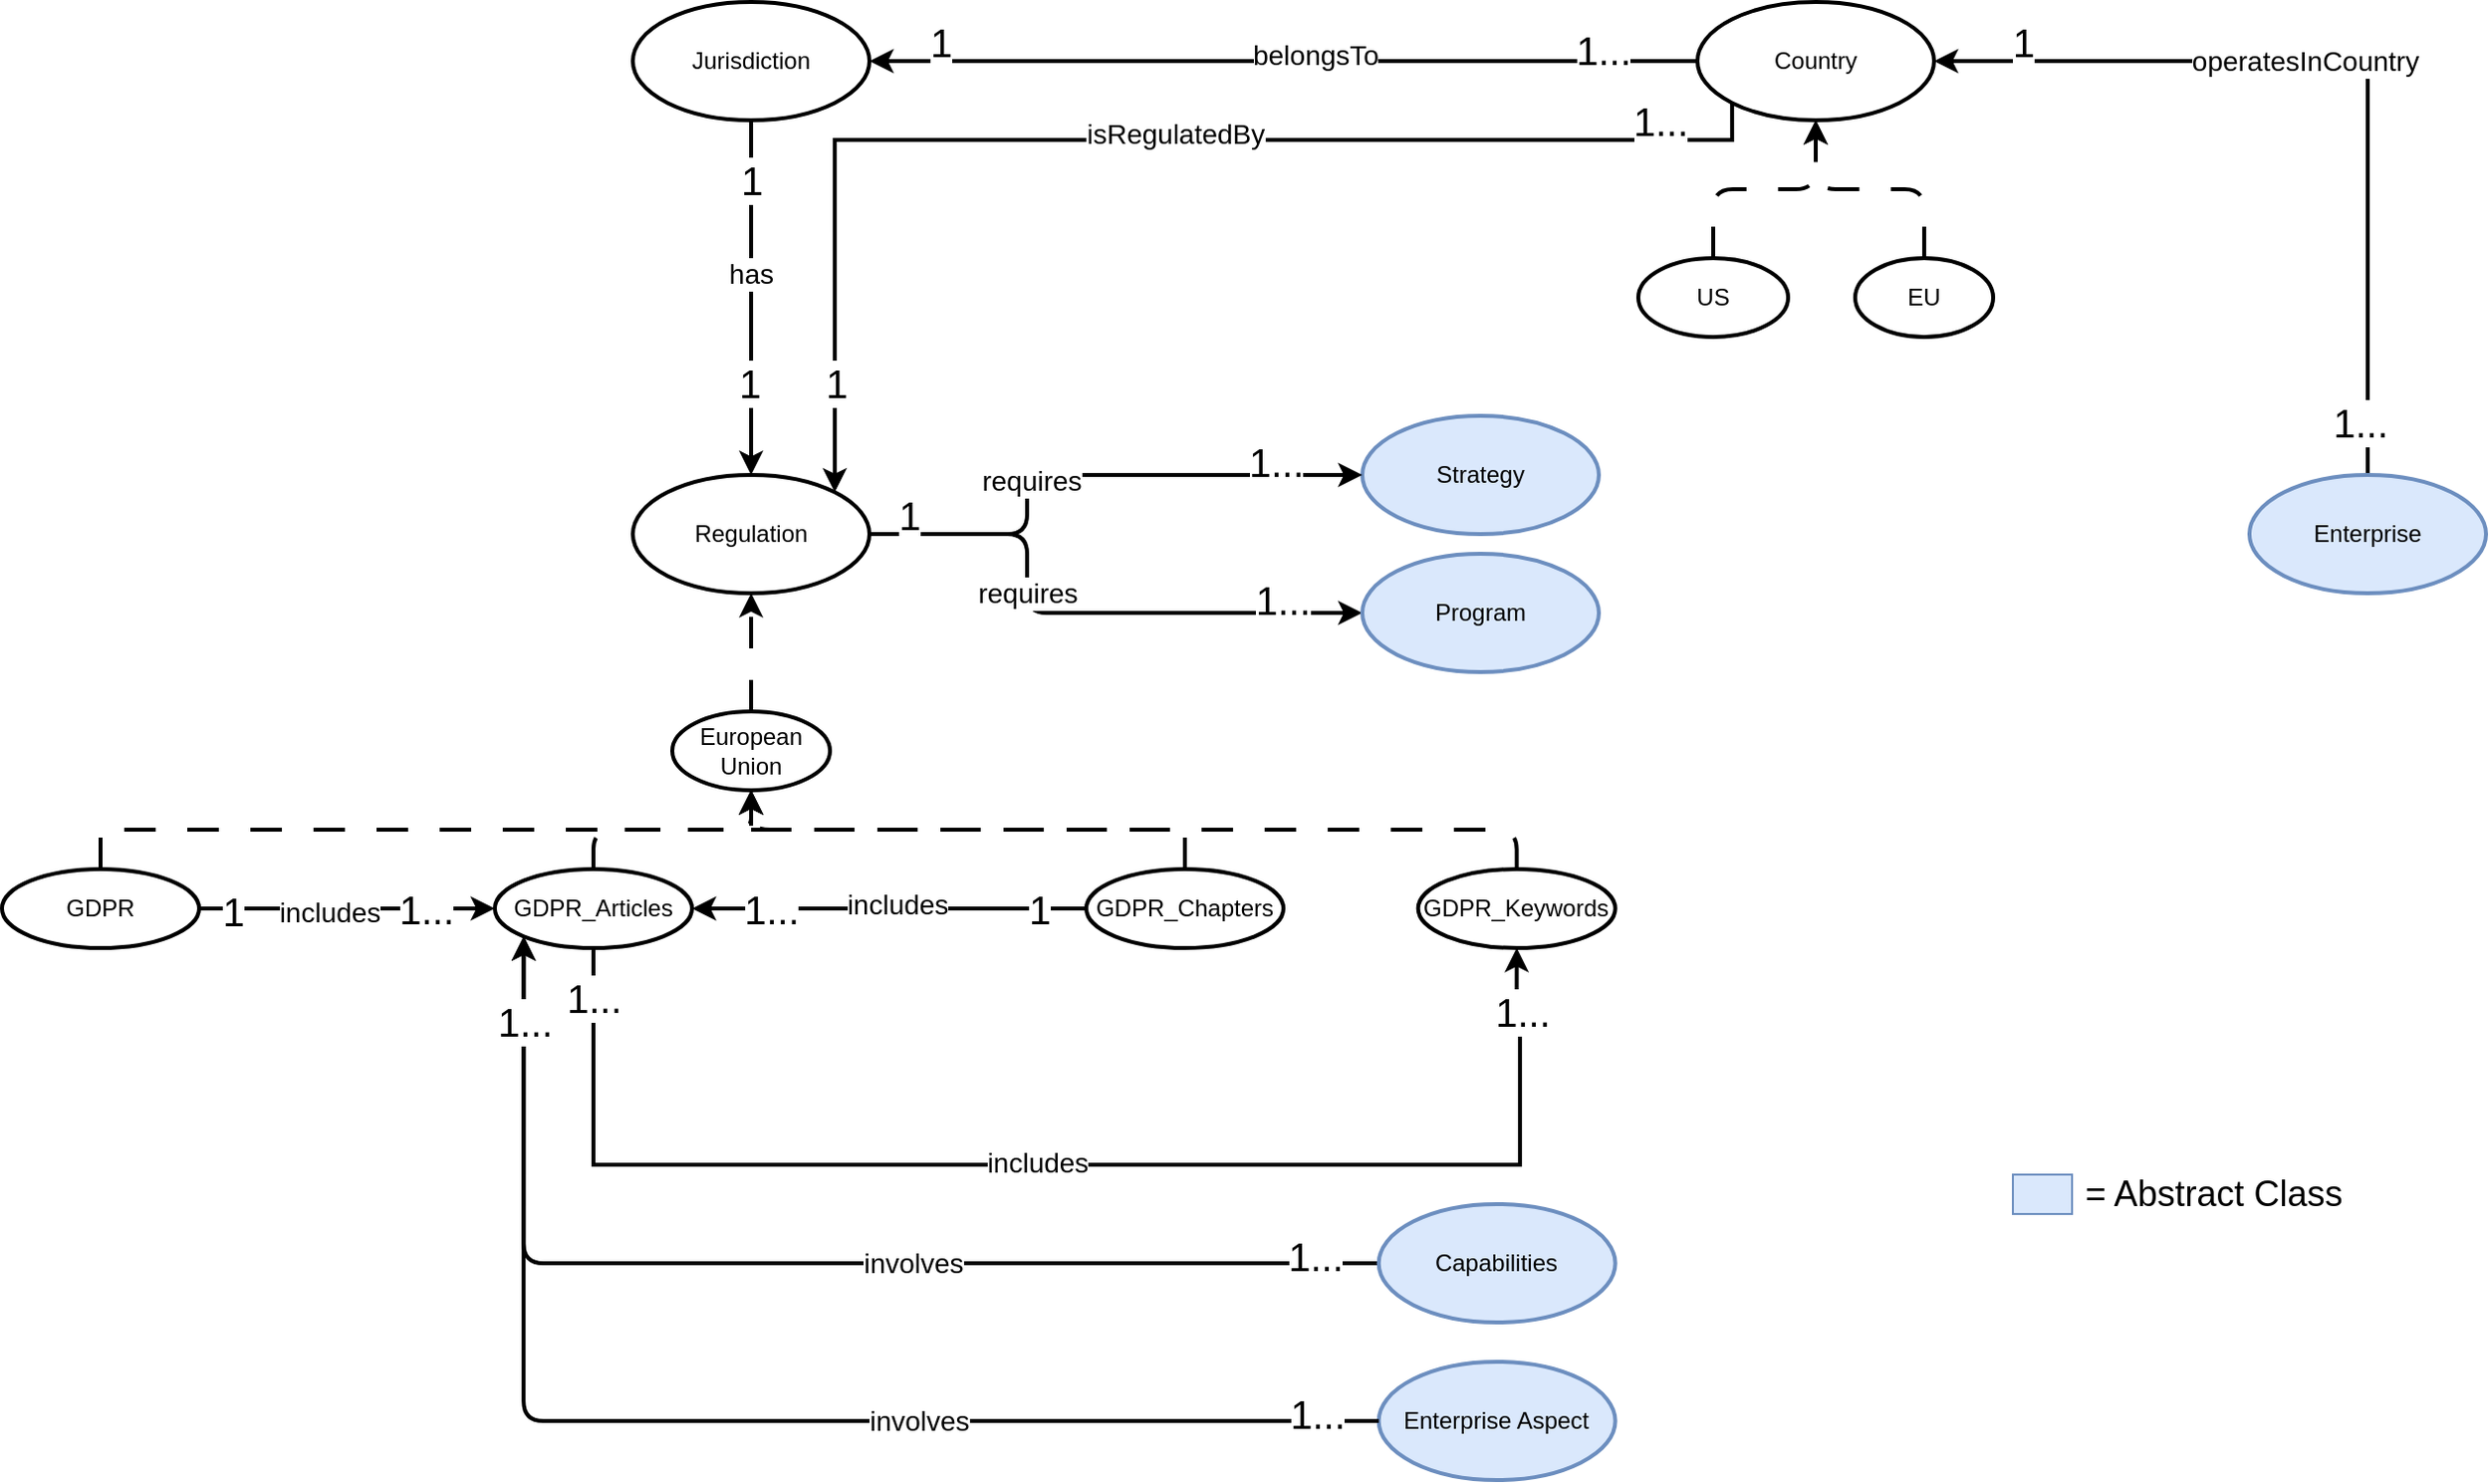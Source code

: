 <mxfile version="22.1.4" type="device">
  <diagram name="Seite-1" id="RTvqqIRHZmjsnaG3GGHQ">
    <mxGraphModel dx="2059" dy="1136" grid="1" gridSize="10" guides="1" tooltips="1" connect="1" arrows="1" fold="1" page="1" pageScale="1" pageWidth="827" pageHeight="1169" math="0" shadow="0">
      <root>
        <mxCell id="0" />
        <mxCell id="1" parent="0" />
        <mxCell id="t250KOip2t7O9ZdYjOZ2-1" style="edgeStyle=orthogonalEdgeStyle;rounded=0;orthogonalLoop=1;jettySize=auto;html=1;exitX=0;exitY=1;exitDx=0;exitDy=0;strokeWidth=2;fontSize=12;entryX=1;entryY=0;entryDx=0;entryDy=0;" parent="1" source="t250KOip2t7O9ZdYjOZ2-3" target="t250KOip2t7O9ZdYjOZ2-14" edge="1">
          <mxGeometry relative="1" as="geometry">
            <Array as="points">
              <mxPoint x="657" y="150" />
              <mxPoint x="203" y="150" />
            </Array>
          </mxGeometry>
        </mxCell>
        <mxCell id="t250KOip2t7O9ZdYjOZ2-2" value="&lt;font style=&quot;font-size: 14px;&quot;&gt;isRegulatedBy&lt;/font&gt;" style="edgeLabel;html=1;align=center;verticalAlign=middle;resizable=0;points=[];" parent="t250KOip2t7O9ZdYjOZ2-1" vertex="1" connectable="0">
          <mxGeometry x="-0.075" y="-3" relative="1" as="geometry">
            <mxPoint as="offset" />
          </mxGeometry>
        </mxCell>
        <mxCell id="t250KOip2t7O9ZdYjOZ2-65" value="&lt;font style=&quot;font-size: 20px;&quot;&gt;1...&lt;/font&gt;" style="edgeLabel;html=1;align=center;verticalAlign=middle;resizable=0;points=[];" parent="t250KOip2t7O9ZdYjOZ2-1" vertex="1" connectable="0">
          <mxGeometry x="-0.929" y="3" relative="1" as="geometry">
            <mxPoint x="-33" y="-13" as="offset" />
          </mxGeometry>
        </mxCell>
        <mxCell id="t250KOip2t7O9ZdYjOZ2-92" value="&lt;font style=&quot;font-size: 20px;&quot;&gt;1&lt;/font&gt;" style="edgeLabel;html=1;align=center;verticalAlign=middle;resizable=0;points=[];" parent="t250KOip2t7O9ZdYjOZ2-1" vertex="1" connectable="0">
          <mxGeometry x="0.829" relative="1" as="geometry">
            <mxPoint as="offset" />
          </mxGeometry>
        </mxCell>
        <mxCell id="t250KOip2t7O9ZdYjOZ2-3" value="Country" style="ellipse;whiteSpace=wrap;html=1;strokeWidth=2;" parent="1" vertex="1">
          <mxGeometry x="640" y="80" width="120" height="60" as="geometry" />
        </mxCell>
        <mxCell id="t250KOip2t7O9ZdYjOZ2-4" style="edgeStyle=orthogonalEdgeStyle;rounded=1;orthogonalLoop=1;jettySize=auto;html=1;exitX=0.5;exitY=0;exitDx=0;exitDy=0;entryX=1;entryY=0.5;entryDx=0;entryDy=0;strokeWidth=2;fontSize=12;" parent="1" source="t250KOip2t7O9ZdYjOZ2-8" target="t250KOip2t7O9ZdYjOZ2-3" edge="1">
          <mxGeometry relative="1" as="geometry">
            <Array as="points">
              <mxPoint x="980" y="110" />
            </Array>
          </mxGeometry>
        </mxCell>
        <mxCell id="t250KOip2t7O9ZdYjOZ2-5" value="&lt;font style=&quot;font-size: 14px;&quot;&gt;operatesInCountry&lt;/font&gt;" style="edgeLabel;html=1;align=center;verticalAlign=middle;resizable=0;points=[];" parent="t250KOip2t7O9ZdYjOZ2-4" vertex="1" connectable="0">
          <mxGeometry x="0.125" relative="1" as="geometry">
            <mxPoint as="offset" />
          </mxGeometry>
        </mxCell>
        <mxCell id="t250KOip2t7O9ZdYjOZ2-68" value="&lt;font style=&quot;font-size: 20px;&quot;&gt;1&lt;/font&gt;" style="edgeLabel;html=1;align=center;verticalAlign=middle;resizable=0;points=[];" parent="t250KOip2t7O9ZdYjOZ2-4" vertex="1" connectable="0">
          <mxGeometry x="0.791" y="-1" relative="1" as="geometry">
            <mxPoint y="-9" as="offset" />
          </mxGeometry>
        </mxCell>
        <mxCell id="t250KOip2t7O9ZdYjOZ2-8" value="Enterprise" style="ellipse;whiteSpace=wrap;html=1;strokeWidth=2;fillColor=#dae8fc;strokeColor=#6c8ebf;" parent="1" vertex="1">
          <mxGeometry x="920" y="320" width="120" height="60" as="geometry" />
        </mxCell>
        <mxCell id="t250KOip2t7O9ZdYjOZ2-9" style="edgeStyle=orthogonalEdgeStyle;rounded=0;orthogonalLoop=1;jettySize=auto;html=1;exitX=0.5;exitY=1;exitDx=0;exitDy=0;strokeWidth=2;fontSize=12;" parent="1" source="t250KOip2t7O9ZdYjOZ2-11" target="t250KOip2t7O9ZdYjOZ2-14" edge="1">
          <mxGeometry relative="1" as="geometry" />
        </mxCell>
        <mxCell id="t250KOip2t7O9ZdYjOZ2-10" value="&lt;font style=&quot;font-size: 14px;&quot;&gt;&amp;nbsp; &amp;nbsp; &amp;nbsp;has&lt;/font&gt;" style="edgeLabel;html=1;align=center;verticalAlign=middle;resizable=0;points=[];" parent="t250KOip2t7O9ZdYjOZ2-9" vertex="1" connectable="0">
          <mxGeometry x="-0.133" y="2" relative="1" as="geometry">
            <mxPoint x="-12" as="offset" />
          </mxGeometry>
        </mxCell>
        <mxCell id="t250KOip2t7O9ZdYjOZ2-77" value="&lt;font style=&quot;font-size: 20px;&quot;&gt;1&lt;/font&gt;" style="edgeLabel;html=1;align=center;verticalAlign=middle;resizable=0;points=[];" parent="t250KOip2t7O9ZdYjOZ2-9" vertex="1" connectable="0">
          <mxGeometry x="-0.8" relative="1" as="geometry">
            <mxPoint y="12" as="offset" />
          </mxGeometry>
        </mxCell>
        <mxCell id="t250KOip2t7O9ZdYjOZ2-89" value="&lt;font style=&quot;font-size: 20px;&quot;&gt;1&lt;/font&gt;" style="edgeLabel;html=1;align=center;verticalAlign=middle;resizable=0;points=[];" parent="t250KOip2t7O9ZdYjOZ2-9" vertex="1" connectable="0">
          <mxGeometry x="0.478" y="-1" relative="1" as="geometry">
            <mxPoint as="offset" />
          </mxGeometry>
        </mxCell>
        <mxCell id="t250KOip2t7O9ZdYjOZ2-11" value="Jurisdiction" style="ellipse;whiteSpace=wrap;html=1;strokeWidth=2;fontSize=12;" parent="1" vertex="1">
          <mxGeometry x="100" y="80" width="120" height="60" as="geometry" />
        </mxCell>
        <mxCell id="t250KOip2t7O9ZdYjOZ2-12" style="edgeStyle=orthogonalEdgeStyle;rounded=1;orthogonalLoop=1;jettySize=auto;html=1;exitX=1;exitY=0.5;exitDx=0;exitDy=0;strokeWidth=2;fontSize=12;entryX=0;entryY=0.5;entryDx=0;entryDy=0;" parent="1" source="t250KOip2t7O9ZdYjOZ2-14" target="t250KOip2t7O9ZdYjOZ2-29" edge="1">
          <mxGeometry relative="1" as="geometry">
            <Array as="points">
              <mxPoint x="300" y="350" />
              <mxPoint x="300" y="390" />
            </Array>
          </mxGeometry>
        </mxCell>
        <mxCell id="t250KOip2t7O9ZdYjOZ2-13" value="&lt;font style=&quot;font-size: 14px;&quot;&gt;requires&lt;/font&gt;" style="edgeLabel;html=1;align=center;verticalAlign=middle;resizable=0;points=[];" parent="t250KOip2t7O9ZdYjOZ2-12" vertex="1" connectable="0">
          <mxGeometry x="-0.2" y="-3" relative="1" as="geometry">
            <mxPoint x="3" y="-6" as="offset" />
          </mxGeometry>
        </mxCell>
        <mxCell id="t250KOip2t7O9ZdYjOZ2-14" value="Regulation" style="ellipse;whiteSpace=wrap;html=1;strokeWidth=2;" parent="1" vertex="1">
          <mxGeometry x="100" y="320" width="120" height="60" as="geometry" />
        </mxCell>
        <mxCell id="t250KOip2t7O9ZdYjOZ2-15" style="edgeStyle=orthogonalEdgeStyle;rounded=1;orthogonalLoop=1;jettySize=auto;html=1;exitX=0.5;exitY=0;exitDx=0;exitDy=0;entryX=0.5;entryY=1;entryDx=0;entryDy=0;dashed=1;dashPattern=8 8;strokeWidth=2;" parent="1" source="t250KOip2t7O9ZdYjOZ2-16" target="t250KOip2t7O9ZdYjOZ2-3" edge="1">
          <mxGeometry relative="1" as="geometry" />
        </mxCell>
        <mxCell id="t250KOip2t7O9ZdYjOZ2-16" value="US" style="ellipse;whiteSpace=wrap;html=1;strokeWidth=2;" parent="1" vertex="1">
          <mxGeometry x="610" y="210" width="76" height="40" as="geometry" />
        </mxCell>
        <mxCell id="t250KOip2t7O9ZdYjOZ2-17" style="edgeStyle=orthogonalEdgeStyle;rounded=1;orthogonalLoop=1;jettySize=auto;html=1;exitX=0.5;exitY=0;exitDx=0;exitDy=0;entryX=0.5;entryY=1;entryDx=0;entryDy=0;dashed=1;dashPattern=8 8;strokeWidth=2;" parent="1" source="t250KOip2t7O9ZdYjOZ2-18" target="t250KOip2t7O9ZdYjOZ2-3" edge="1">
          <mxGeometry relative="1" as="geometry" />
        </mxCell>
        <mxCell id="t250KOip2t7O9ZdYjOZ2-18" value="EU" style="ellipse;whiteSpace=wrap;html=1;strokeWidth=2;" parent="1" vertex="1">
          <mxGeometry x="720" y="210" width="70" height="40" as="geometry" />
        </mxCell>
        <mxCell id="t250KOip2t7O9ZdYjOZ2-19" style="edgeStyle=orthogonalEdgeStyle;rounded=1;orthogonalLoop=1;jettySize=auto;html=1;exitX=0.5;exitY=0;exitDx=0;exitDy=0;dashed=1;dashPattern=8 8;strokeWidth=2;" parent="1" source="t250KOip2t7O9ZdYjOZ2-20" target="t250KOip2t7O9ZdYjOZ2-14" edge="1">
          <mxGeometry relative="1" as="geometry" />
        </mxCell>
        <mxCell id="t250KOip2t7O9ZdYjOZ2-20" value="European Union" style="ellipse;whiteSpace=wrap;html=1;strokeWidth=2;" parent="1" vertex="1">
          <mxGeometry x="120" y="440" width="80" height="40" as="geometry" />
        </mxCell>
        <mxCell id="vwV-dFgjUO3bdd6PJHQK-12" style="edgeStyle=orthogonalEdgeStyle;rounded=0;orthogonalLoop=1;jettySize=auto;html=1;exitX=0.5;exitY=1;exitDx=0;exitDy=0;entryX=0.5;entryY=1;entryDx=0;entryDy=0;strokeWidth=2;" edge="1" parent="1" source="t250KOip2t7O9ZdYjOZ2-21" target="t250KOip2t7O9ZdYjOZ2-24">
          <mxGeometry relative="1" as="geometry">
            <Array as="points">
              <mxPoint x="80" y="670" />
              <mxPoint x="550" y="670" />
              <mxPoint x="550" y="590" />
              <mxPoint x="548" y="590" />
            </Array>
          </mxGeometry>
        </mxCell>
        <mxCell id="vwV-dFgjUO3bdd6PJHQK-13" value="&lt;font style=&quot;font-size: 20px;&quot;&gt;1...&lt;/font&gt;" style="edgeLabel;html=1;align=center;verticalAlign=middle;resizable=0;points=[];" vertex="1" connectable="0" parent="vwV-dFgjUO3bdd6PJHQK-12">
          <mxGeometry x="-0.928" relative="1" as="geometry">
            <mxPoint as="offset" />
          </mxGeometry>
        </mxCell>
        <mxCell id="vwV-dFgjUO3bdd6PJHQK-14" value="&lt;font style=&quot;font-size: 20px;&quot;&gt;1...&lt;/font&gt;" style="edgeLabel;html=1;align=center;verticalAlign=middle;resizable=0;points=[];" vertex="1" connectable="0" parent="vwV-dFgjUO3bdd6PJHQK-12">
          <mxGeometry x="0.903" y="-1" relative="1" as="geometry">
            <mxPoint as="offset" />
          </mxGeometry>
        </mxCell>
        <mxCell id="vwV-dFgjUO3bdd6PJHQK-15" value="&lt;font style=&quot;font-size: 14px;&quot;&gt;includes&lt;/font&gt;" style="edgeLabel;html=1;align=center;verticalAlign=middle;resizable=0;points=[];" vertex="1" connectable="0" parent="vwV-dFgjUO3bdd6PJHQK-12">
          <mxGeometry x="-0.031" y="1" relative="1" as="geometry">
            <mxPoint as="offset" />
          </mxGeometry>
        </mxCell>
        <mxCell id="t250KOip2t7O9ZdYjOZ2-21" value="GDPR_Articles" style="ellipse;whiteSpace=wrap;html=1;strokeWidth=2;" parent="1" vertex="1">
          <mxGeometry x="30" y="520" width="100" height="40" as="geometry" />
        </mxCell>
        <mxCell id="t250KOip2t7O9ZdYjOZ2-22" style="edgeStyle=orthogonalEdgeStyle;rounded=0;orthogonalLoop=1;jettySize=auto;html=1;exitX=0.5;exitY=0;exitDx=0;exitDy=0;dashed=1;dashPattern=8 8;strokeWidth=2;" parent="1" source="t250KOip2t7O9ZdYjOZ2-23" target="t250KOip2t7O9ZdYjOZ2-20" edge="1">
          <mxGeometry relative="1" as="geometry" />
        </mxCell>
        <mxCell id="vwV-dFgjUO3bdd6PJHQK-16" style="edgeStyle=orthogonalEdgeStyle;rounded=0;orthogonalLoop=1;jettySize=auto;html=1;exitX=0;exitY=0.5;exitDx=0;exitDy=0;entryX=1;entryY=0.5;entryDx=0;entryDy=0;strokeWidth=2;" edge="1" parent="1" source="t250KOip2t7O9ZdYjOZ2-23" target="t250KOip2t7O9ZdYjOZ2-21">
          <mxGeometry relative="1" as="geometry" />
        </mxCell>
        <mxCell id="vwV-dFgjUO3bdd6PJHQK-17" value="&lt;font style=&quot;font-size: 20px;&quot;&gt;1&lt;/font&gt;" style="edgeLabel;html=1;align=center;verticalAlign=middle;resizable=0;points=[];" vertex="1" connectable="0" parent="vwV-dFgjUO3bdd6PJHQK-16">
          <mxGeometry x="-0.824" relative="1" as="geometry">
            <mxPoint x="-7" as="offset" />
          </mxGeometry>
        </mxCell>
        <mxCell id="vwV-dFgjUO3bdd6PJHQK-18" value="&lt;font style=&quot;font-size: 20px;&quot;&gt;1...&lt;/font&gt;" style="edgeLabel;html=1;align=center;verticalAlign=middle;resizable=0;points=[];" vertex="1" connectable="0" parent="vwV-dFgjUO3bdd6PJHQK-16">
          <mxGeometry x="0.631" y="-2" relative="1" as="geometry">
            <mxPoint x="3" y="2" as="offset" />
          </mxGeometry>
        </mxCell>
        <mxCell id="vwV-dFgjUO3bdd6PJHQK-19" value="&lt;font style=&quot;font-size: 14px;&quot;&gt;includes&lt;/font&gt;" style="edgeLabel;html=1;align=center;verticalAlign=middle;resizable=0;points=[];" vertex="1" connectable="0" parent="vwV-dFgjUO3bdd6PJHQK-16">
          <mxGeometry x="0.042" y="-2" relative="1" as="geometry">
            <mxPoint x="8" as="offset" />
          </mxGeometry>
        </mxCell>
        <mxCell id="t250KOip2t7O9ZdYjOZ2-23" value="GDPR_Chapters" style="ellipse;whiteSpace=wrap;html=1;strokeWidth=2;" parent="1" vertex="1">
          <mxGeometry x="330" y="520" width="100" height="40" as="geometry" />
        </mxCell>
        <mxCell id="t250KOip2t7O9ZdYjOZ2-24" value="GDPR_Keywords" style="ellipse;whiteSpace=wrap;html=1;strokeWidth=2;" parent="1" vertex="1">
          <mxGeometry x="498.33" y="520" width="100" height="40" as="geometry" />
        </mxCell>
        <mxCell id="t250KOip2t7O9ZdYjOZ2-25" style="edgeStyle=orthogonalEdgeStyle;rounded=1;orthogonalLoop=1;jettySize=auto;html=1;exitX=0.5;exitY=0;exitDx=0;exitDy=0;dashed=1;dashPattern=8 8;entryX=0.5;entryY=1;entryDx=0;entryDy=0;strokeWidth=2;" parent="1" source="t250KOip2t7O9ZdYjOZ2-21" target="t250KOip2t7O9ZdYjOZ2-20" edge="1">
          <mxGeometry relative="1" as="geometry">
            <mxPoint x="88" y="479.5" as="sourcePoint" />
            <mxPoint x="50" y="429.5" as="targetPoint" />
          </mxGeometry>
        </mxCell>
        <mxCell id="t250KOip2t7O9ZdYjOZ2-26" style="edgeStyle=orthogonalEdgeStyle;rounded=1;orthogonalLoop=1;jettySize=auto;html=1;exitX=0.5;exitY=0;exitDx=0;exitDy=0;dashed=1;dashPattern=8 8;entryX=0.5;entryY=1;entryDx=0;entryDy=0;strokeWidth=2;" parent="1" source="t250KOip2t7O9ZdYjOZ2-24" target="t250KOip2t7O9ZdYjOZ2-20" edge="1">
          <mxGeometry relative="1" as="geometry">
            <mxPoint x="20" y="530" as="sourcePoint" />
            <mxPoint x="170" y="490" as="targetPoint" />
          </mxGeometry>
        </mxCell>
        <mxCell id="t250KOip2t7O9ZdYjOZ2-29" value="Program" style="ellipse;whiteSpace=wrap;html=1;strokeWidth=2;fillColor=#dae8fc;strokeColor=#6c8ebf;" parent="1" vertex="1">
          <mxGeometry x="470" y="360" width="120" height="60" as="geometry" />
        </mxCell>
        <mxCell id="t250KOip2t7O9ZdYjOZ2-32" value="Strategy" style="ellipse;whiteSpace=wrap;html=1;strokeWidth=2;fillColor=#dae8fc;strokeColor=#6c8ebf;" parent="1" vertex="1">
          <mxGeometry x="470" y="290" width="120" height="60" as="geometry" />
        </mxCell>
        <mxCell id="t250KOip2t7O9ZdYjOZ2-35" style="edgeStyle=orthogonalEdgeStyle;rounded=1;orthogonalLoop=1;jettySize=auto;html=1;exitX=1;exitY=0.5;exitDx=0;exitDy=0;entryX=0;entryY=0.5;entryDx=0;entryDy=0;strokeWidth=2;fontSize=12;" parent="1" source="t250KOip2t7O9ZdYjOZ2-14" target="t250KOip2t7O9ZdYjOZ2-32" edge="1">
          <mxGeometry relative="1" as="geometry">
            <mxPoint x="230" y="360" as="sourcePoint" />
            <mxPoint x="480" y="440" as="targetPoint" />
            <Array as="points">
              <mxPoint x="300" y="350" />
              <mxPoint x="300" y="320" />
            </Array>
          </mxGeometry>
        </mxCell>
        <mxCell id="t250KOip2t7O9ZdYjOZ2-36" value="&lt;font style=&quot;font-size: 14px;&quot;&gt;requires&lt;/font&gt;" style="edgeLabel;html=1;align=center;verticalAlign=middle;resizable=0;points=[];" parent="t250KOip2t7O9ZdYjOZ2-35" vertex="1" connectable="0">
          <mxGeometry x="-0.2" y="-3" relative="1" as="geometry">
            <mxPoint as="offset" />
          </mxGeometry>
        </mxCell>
        <mxCell id="t250KOip2t7O9ZdYjOZ2-71" value="&lt;font style=&quot;font-size: 20px;&quot;&gt;1&lt;/font&gt;" style="edgeLabel;html=1;align=center;verticalAlign=middle;resizable=0;points=[];" parent="t250KOip2t7O9ZdYjOZ2-35" vertex="1" connectable="0">
          <mxGeometry x="-0.879" y="4" relative="1" as="geometry">
            <mxPoint x="3" y="-6" as="offset" />
          </mxGeometry>
        </mxCell>
        <mxCell id="t250KOip2t7O9ZdYjOZ2-41" style="edgeStyle=orthogonalEdgeStyle;rounded=1;orthogonalLoop=1;jettySize=auto;html=1;exitX=0;exitY=0.5;exitDx=0;exitDy=0;entryX=0;entryY=1;entryDx=0;entryDy=0;strokeWidth=2;fontSize=12;" parent="1" source="t250KOip2t7O9ZdYjOZ2-49" target="t250KOip2t7O9ZdYjOZ2-21" edge="1">
          <mxGeometry relative="1" as="geometry" />
        </mxCell>
        <mxCell id="t250KOip2t7O9ZdYjOZ2-42" value="&lt;font style=&quot;font-size: 14px;&quot;&gt;involves&lt;/font&gt;" style="edgeLabel;html=1;align=center;verticalAlign=middle;resizable=0;points=[];" parent="t250KOip2t7O9ZdYjOZ2-41" vertex="1" connectable="0">
          <mxGeometry x="-0.21" relative="1" as="geometry">
            <mxPoint as="offset" />
          </mxGeometry>
        </mxCell>
        <mxCell id="t250KOip2t7O9ZdYjOZ2-79" value="&lt;font style=&quot;font-size: 20px;&quot;&gt;1...&lt;/font&gt;" style="edgeLabel;html=1;align=center;verticalAlign=middle;resizable=0;points=[];" parent="t250KOip2t7O9ZdYjOZ2-41" vertex="1" connectable="0">
          <mxGeometry x="-0.907" relative="1" as="geometry">
            <mxPoint x="-5" y="-4" as="offset" />
          </mxGeometry>
        </mxCell>
        <mxCell id="t250KOip2t7O9ZdYjOZ2-49" value="Capabilities" style="ellipse;whiteSpace=wrap;html=1;strokeWidth=2;fillColor=#dae8fc;strokeColor=#6c8ebf;" parent="1" vertex="1">
          <mxGeometry x="478.33" y="690" width="120" height="60" as="geometry" />
        </mxCell>
        <mxCell id="t250KOip2t7O9ZdYjOZ2-59" value="Enterprise Aspect" style="ellipse;whiteSpace=wrap;html=1;strokeWidth=2;fillColor=#dae8fc;strokeColor=#6c8ebf;" parent="1" vertex="1">
          <mxGeometry x="478.33" y="770" width="120" height="60" as="geometry" />
        </mxCell>
        <mxCell id="t250KOip2t7O9ZdYjOZ2-63" style="edgeStyle=orthogonalEdgeStyle;rounded=1;orthogonalLoop=1;jettySize=auto;html=1;exitX=0;exitY=0.5;exitDx=0;exitDy=0;entryX=0;entryY=1;entryDx=0;entryDy=0;strokeWidth=2;fontSize=12;" parent="1" source="t250KOip2t7O9ZdYjOZ2-59" target="t250KOip2t7O9ZdYjOZ2-21" edge="1">
          <mxGeometry relative="1" as="geometry">
            <mxPoint x="470" y="810" as="sourcePoint" />
            <mxPoint x="10" y="660" as="targetPoint" />
          </mxGeometry>
        </mxCell>
        <mxCell id="t250KOip2t7O9ZdYjOZ2-64" value="&lt;font style=&quot;font-size: 14px;&quot;&gt;involves&lt;/font&gt;" style="edgeLabel;html=1;align=center;verticalAlign=middle;resizable=0;points=[];" parent="t250KOip2t7O9ZdYjOZ2-63" vertex="1" connectable="0">
          <mxGeometry x="-0.21" relative="1" as="geometry">
            <mxPoint x="35" as="offset" />
          </mxGeometry>
        </mxCell>
        <mxCell id="t250KOip2t7O9ZdYjOZ2-80" value="&lt;font style=&quot;font-size: 20px;&quot;&gt;1...&lt;/font&gt;" style="edgeLabel;html=1;align=center;verticalAlign=middle;resizable=0;points=[];" parent="t250KOip2t7O9ZdYjOZ2-63" vertex="1" connectable="0">
          <mxGeometry x="0.916" relative="1" as="geometry">
            <mxPoint y="14" as="offset" />
          </mxGeometry>
        </mxCell>
        <mxCell id="t250KOip2t7O9ZdYjOZ2-81" value="&lt;font style=&quot;font-size: 20px;&quot;&gt;1...&lt;/font&gt;" style="edgeLabel;html=1;align=center;verticalAlign=middle;resizable=0;points=[];" parent="t250KOip2t7O9ZdYjOZ2-63" vertex="1" connectable="0">
          <mxGeometry x="-0.91" y="-5" relative="1" as="geometry">
            <mxPoint x="-1" y="1" as="offset" />
          </mxGeometry>
        </mxCell>
        <mxCell id="t250KOip2t7O9ZdYjOZ2-69" value="&lt;font style=&quot;font-size: 20px;&quot;&gt;1...&lt;/font&gt;" style="edgeLabel;html=1;align=center;verticalAlign=middle;resizable=0;points=[];" parent="1" vertex="1" connectable="0">
          <mxGeometry x="815" y="110" as="geometry">
            <mxPoint x="161" y="183" as="offset" />
          </mxGeometry>
        </mxCell>
        <mxCell id="t250KOip2t7O9ZdYjOZ2-72" value="&lt;font style=&quot;font-size: 20px;&quot;&gt;1...&lt;/font&gt;" style="edgeLabel;html=1;align=center;verticalAlign=middle;resizable=0;points=[];" parent="1" vertex="1" connectable="0">
          <mxGeometry x="250" y="360" as="geometry">
            <mxPoint x="176" y="-47" as="offset" />
          </mxGeometry>
        </mxCell>
        <mxCell id="t250KOip2t7O9ZdYjOZ2-73" value="&lt;span style=&quot;color: rgb(0, 0, 0); font-family: Helvetica; font-size: 20px; font-style: normal; font-variant-ligatures: normal; font-variant-caps: normal; font-weight: 400; letter-spacing: normal; orphans: 2; text-align: center; text-indent: 0px; text-transform: none; widows: 2; word-spacing: 0px; -webkit-text-stroke-width: 0px; background-color: rgb(255, 255, 255); text-decoration-thickness: initial; text-decoration-style: initial; text-decoration-color: initial; float: none; display: inline !important;&quot;&gt;1...&lt;/span&gt;" style="text;whiteSpace=wrap;html=1;" parent="1" vertex="1">
          <mxGeometry x="414" y="365" width="60" height="50" as="geometry" />
        </mxCell>
        <mxCell id="t250KOip2t7O9ZdYjOZ2-82" value="GDPR" style="ellipse;whiteSpace=wrap;html=1;strokeWidth=2;" parent="1" vertex="1">
          <mxGeometry x="-220" y="520" width="100" height="40" as="geometry" />
        </mxCell>
        <mxCell id="t250KOip2t7O9ZdYjOZ2-86" style="edgeStyle=orthogonalEdgeStyle;rounded=0;orthogonalLoop=1;jettySize=auto;html=1;exitX=0.5;exitY=0;exitDx=0;exitDy=0;dashed=1;dashPattern=8 8;strokeWidth=2;entryX=0.5;entryY=1;entryDx=0;entryDy=0;" parent="1" source="t250KOip2t7O9ZdYjOZ2-82" target="t250KOip2t7O9ZdYjOZ2-20" edge="1">
          <mxGeometry relative="1" as="geometry">
            <mxPoint x="235" y="530" as="sourcePoint" />
            <mxPoint x="170" y="490" as="targetPoint" />
          </mxGeometry>
        </mxCell>
        <mxCell id="t250KOip2t7O9ZdYjOZ2-87" value="" style="rounded=0;whiteSpace=wrap;html=1;fillColor=#dae8fc;strokeColor=#6c8ebf;" parent="1" vertex="1">
          <mxGeometry x="800" y="675" width="30" height="20" as="geometry" />
        </mxCell>
        <mxCell id="t250KOip2t7O9ZdYjOZ2-88" value="&lt;font style=&quot;font-size: 18px;&quot;&gt;= Abstract Class&lt;/font&gt;" style="text;html=1;strokeColor=none;fillColor=none;align=center;verticalAlign=middle;whiteSpace=wrap;rounded=0;" parent="1" vertex="1">
          <mxGeometry x="827" y="670" width="150" height="30" as="geometry" />
        </mxCell>
        <mxCell id="t250KOip2t7O9ZdYjOZ2-94" style="edgeStyle=orthogonalEdgeStyle;rounded=0;orthogonalLoop=1;jettySize=auto;html=1;exitX=0;exitY=0.5;exitDx=0;exitDy=0;strokeWidth=2;fontSize=12;entryX=1;entryY=0.5;entryDx=0;entryDy=0;" parent="1" source="t250KOip2t7O9ZdYjOZ2-3" target="t250KOip2t7O9ZdYjOZ2-11" edge="1">
          <mxGeometry relative="1" as="geometry">
            <mxPoint x="667" y="141" as="sourcePoint" />
            <mxPoint x="213" y="339" as="targetPoint" />
            <Array as="points">
              <mxPoint x="440" y="110" />
              <mxPoint x="440" y="110" />
            </Array>
          </mxGeometry>
        </mxCell>
        <mxCell id="t250KOip2t7O9ZdYjOZ2-95" value="&lt;font style=&quot;font-size: 14px;&quot;&gt;belongsTo&lt;/font&gt;" style="edgeLabel;html=1;align=center;verticalAlign=middle;resizable=0;points=[];" parent="t250KOip2t7O9ZdYjOZ2-94" vertex="1" connectable="0">
          <mxGeometry x="-0.075" y="-3" relative="1" as="geometry">
            <mxPoint as="offset" />
          </mxGeometry>
        </mxCell>
        <mxCell id="t250KOip2t7O9ZdYjOZ2-96" value="&lt;font style=&quot;font-size: 20px;&quot;&gt;1...&lt;/font&gt;" style="edgeLabel;html=1;align=center;verticalAlign=middle;resizable=0;points=[];" parent="t250KOip2t7O9ZdYjOZ2-94" vertex="1" connectable="0">
          <mxGeometry x="-0.929" y="3" relative="1" as="geometry">
            <mxPoint x="-33" y="-9" as="offset" />
          </mxGeometry>
        </mxCell>
        <mxCell id="t250KOip2t7O9ZdYjOZ2-97" value="&lt;font style=&quot;font-size: 20px;&quot;&gt;1&lt;/font&gt;" style="edgeLabel;html=1;align=center;verticalAlign=middle;resizable=0;points=[];" parent="t250KOip2t7O9ZdYjOZ2-94" vertex="1" connectable="0">
          <mxGeometry x="0.829" relative="1" as="geometry">
            <mxPoint y="-10" as="offset" />
          </mxGeometry>
        </mxCell>
        <mxCell id="vwV-dFgjUO3bdd6PJHQK-5" style="edgeStyle=orthogonalEdgeStyle;rounded=0;orthogonalLoop=1;jettySize=auto;html=1;exitX=1;exitY=0.5;exitDx=0;exitDy=0;entryX=0;entryY=0.5;entryDx=0;entryDy=0;strokeWidth=2;" edge="1" parent="1" source="t250KOip2t7O9ZdYjOZ2-82" target="t250KOip2t7O9ZdYjOZ2-21">
          <mxGeometry relative="1" as="geometry">
            <Array as="points">
              <mxPoint x="-70" y="540" />
              <mxPoint x="-70" y="540" />
            </Array>
          </mxGeometry>
        </mxCell>
        <mxCell id="vwV-dFgjUO3bdd6PJHQK-6" value="&lt;font style=&quot;font-size: 14px;&quot;&gt;includes&lt;/font&gt;" style="edgeLabel;html=1;align=center;verticalAlign=middle;resizable=0;points=[];" vertex="1" connectable="0" parent="vwV-dFgjUO3bdd6PJHQK-5">
          <mxGeometry x="0.04" y="-2" relative="1" as="geometry">
            <mxPoint x="-12" as="offset" />
          </mxGeometry>
        </mxCell>
        <mxCell id="vwV-dFgjUO3bdd6PJHQK-7" value="&lt;font style=&quot;font-size: 20px;&quot;&gt;1...&lt;/font&gt;" style="edgeLabel;html=1;align=center;verticalAlign=middle;resizable=0;points=[];" vertex="1" connectable="0" parent="vwV-dFgjUO3bdd6PJHQK-5">
          <mxGeometry x="0.732" y="-1" relative="1" as="geometry">
            <mxPoint x="-15" y="-1" as="offset" />
          </mxGeometry>
        </mxCell>
        <mxCell id="vwV-dFgjUO3bdd6PJHQK-10" value="&lt;font style=&quot;font-size: 20px;&quot;&gt;1&lt;/font&gt;" style="edgeLabel;html=1;align=center;verticalAlign=middle;resizable=0;points=[];" vertex="1" connectable="0" parent="vwV-dFgjUO3bdd6PJHQK-5">
          <mxGeometry x="-0.779" y="-1" relative="1" as="geometry">
            <mxPoint as="offset" />
          </mxGeometry>
        </mxCell>
      </root>
    </mxGraphModel>
  </diagram>
</mxfile>
